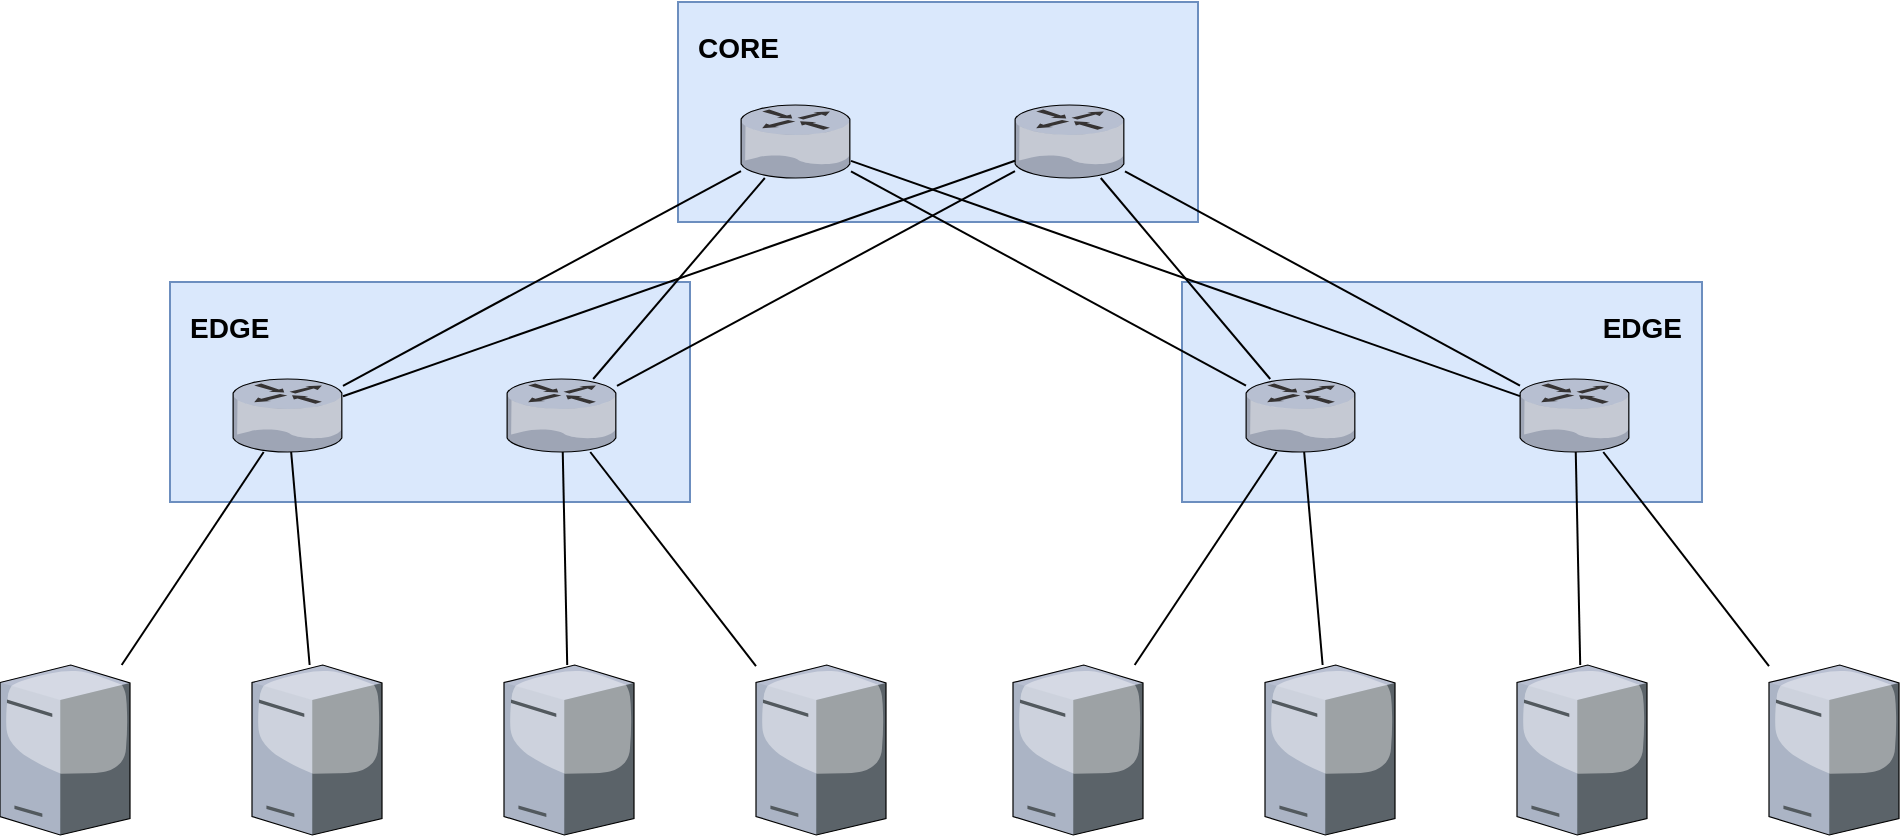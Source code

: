 <mxfile version="10.6.3" type="device"><diagram name="Page-1" id="e3a06f82-3646-2815-327d-82caf3d4e204"><mxGraphModel dx="848" dy="1604" grid="1" gridSize="10" guides="1" tooltips="1" connect="1" arrows="1" fold="1" page="1" pageScale="1.5" pageWidth="1169" pageHeight="826" background="none" math="0" shadow="0"><root><mxCell id="0" style=";html=1;"/><mxCell id="1" style=";html=1;" parent="0"/><mxCell id="6a7d8f32e03d9370-57" value="&lt;b&gt;EDGE&lt;/b&gt;" style="whiteSpace=wrap;html=1;fillColor=#dae8fc;fontSize=14;strokeColor=#6c8ebf;verticalAlign=top;align=left;spacing=10;" parent="1" vertex="1"><mxGeometry x="475" y="270" width="260" height="110" as="geometry"/></mxCell><mxCell id="rbLDdD_kBKsPuuMZkwhr-1" value="" style="verticalLabelPosition=bottom;aspect=fixed;html=1;verticalAlign=top;strokeColor=none;align=center;outlineConnect=0;shape=mxgraph.citrix.tower_server;" vertex="1" parent="1"><mxGeometry x="390" y="461.5" width="65" height="85" as="geometry"/></mxCell><mxCell id="rbLDdD_kBKsPuuMZkwhr-3" value="" style="verticalLabelPosition=bottom;aspect=fixed;html=1;verticalAlign=top;strokeColor=none;align=center;outlineConnect=0;shape=mxgraph.citrix.tower_server;" vertex="1" parent="1"><mxGeometry x="516" y="461.5" width="65" height="85" as="geometry"/></mxCell><mxCell id="rbLDdD_kBKsPuuMZkwhr-4" value="" style="verticalLabelPosition=bottom;aspect=fixed;html=1;verticalAlign=top;strokeColor=none;align=center;outlineConnect=0;shape=mxgraph.citrix.tower_server;" vertex="1" parent="1"><mxGeometry x="642" y="461.5" width="65" height="85" as="geometry"/></mxCell><mxCell id="rbLDdD_kBKsPuuMZkwhr-5" value="" style="verticalLabelPosition=bottom;aspect=fixed;html=1;verticalAlign=top;strokeColor=none;align=center;outlineConnect=0;shape=mxgraph.citrix.tower_server;" vertex="1" parent="1"><mxGeometry x="768" y="461.5" width="65" height="85" as="geometry"/></mxCell><mxCell id="rbLDdD_kBKsPuuMZkwhr-15" value="" style="verticalLabelPosition=bottom;aspect=fixed;html=1;verticalAlign=top;strokeColor=none;align=center;outlineConnect=0;shape=mxgraph.citrix.router;" vertex="1" parent="1"><mxGeometry x="506.5" y="318.5" width="55" height="36.5" as="geometry"/></mxCell><mxCell id="rbLDdD_kBKsPuuMZkwhr-16" value="" style="verticalLabelPosition=bottom;aspect=fixed;html=1;verticalAlign=top;strokeColor=none;align=center;outlineConnect=0;shape=mxgraph.citrix.router;" vertex="1" parent="1"><mxGeometry x="643.5" y="318.5" width="55" height="36.5" as="geometry"/></mxCell><mxCell id="rbLDdD_kBKsPuuMZkwhr-19" value="&lt;b&gt;CORE&lt;/b&gt;" style="whiteSpace=wrap;html=1;fillColor=#dae8fc;fontSize=14;strokeColor=#6c8ebf;verticalAlign=top;align=left;spacing=10;" vertex="1" parent="1"><mxGeometry x="729" y="130" width="260" height="110" as="geometry"/></mxCell><mxCell id="rbLDdD_kBKsPuuMZkwhr-20" value="" style="verticalLabelPosition=bottom;aspect=fixed;html=1;verticalAlign=top;strokeColor=none;align=center;outlineConnect=0;shape=mxgraph.citrix.router;" vertex="1" parent="1"><mxGeometry x="760.5" y="181.5" width="55" height="36.5" as="geometry"/></mxCell><mxCell id="rbLDdD_kBKsPuuMZkwhr-21" value="" style="verticalLabelPosition=bottom;aspect=fixed;html=1;verticalAlign=top;strokeColor=none;align=center;outlineConnect=0;shape=mxgraph.citrix.router;" vertex="1" parent="1"><mxGeometry x="897.5" y="181.5" width="55" height="36.5" as="geometry"/></mxCell><mxCell id="rbLDdD_kBKsPuuMZkwhr-24" value="&lt;div align=&quot;right&quot;&gt;&lt;b&gt;EDGE&lt;/b&gt;&lt;/div&gt;" style="whiteSpace=wrap;html=1;fillColor=#dae8fc;fontSize=14;strokeColor=#6c8ebf;verticalAlign=top;align=right;spacing=10;" vertex="1" parent="1"><mxGeometry x="981" y="270" width="260" height="110" as="geometry"/></mxCell><mxCell id="rbLDdD_kBKsPuuMZkwhr-25" value="" style="verticalLabelPosition=bottom;aspect=fixed;html=1;verticalAlign=top;strokeColor=none;align=center;outlineConnect=0;shape=mxgraph.citrix.tower_server;" vertex="1" parent="1"><mxGeometry x="896.5" y="461.5" width="65" height="85" as="geometry"/></mxCell><mxCell id="rbLDdD_kBKsPuuMZkwhr-27" value="" style="verticalLabelPosition=bottom;aspect=fixed;html=1;verticalAlign=top;strokeColor=none;align=center;outlineConnect=0;shape=mxgraph.citrix.tower_server;" vertex="1" parent="1"><mxGeometry x="1022.5" y="461.5" width="65" height="85" as="geometry"/></mxCell><mxCell id="rbLDdD_kBKsPuuMZkwhr-28" value="" style="verticalLabelPosition=bottom;aspect=fixed;html=1;verticalAlign=top;strokeColor=none;align=center;outlineConnect=0;shape=mxgraph.citrix.tower_server;" vertex="1" parent="1"><mxGeometry x="1148.5" y="461.5" width="65" height="85" as="geometry"/></mxCell><mxCell id="rbLDdD_kBKsPuuMZkwhr-29" value="" style="verticalLabelPosition=bottom;aspect=fixed;html=1;verticalAlign=top;strokeColor=none;align=center;outlineConnect=0;shape=mxgraph.citrix.tower_server;" vertex="1" parent="1"><mxGeometry x="1274.5" y="461.5" width="65" height="85" as="geometry"/></mxCell><mxCell id="rbLDdD_kBKsPuuMZkwhr-31" value="" style="verticalLabelPosition=bottom;aspect=fixed;html=1;verticalAlign=top;strokeColor=none;align=center;outlineConnect=0;shape=mxgraph.citrix.router;" vertex="1" parent="1"><mxGeometry x="1013" y="318.5" width="55" height="36.5" as="geometry"/></mxCell><mxCell id="rbLDdD_kBKsPuuMZkwhr-32" value="" style="verticalLabelPosition=bottom;aspect=fixed;html=1;verticalAlign=top;strokeColor=none;align=center;outlineConnect=0;shape=mxgraph.citrix.router;" vertex="1" parent="1"><mxGeometry x="1150" y="318.5" width="55" height="36.5" as="geometry"/></mxCell><mxCell id="rbLDdD_kBKsPuuMZkwhr-38" value="" style="endArrow=none;html=1;" edge="1" parent="1" source="rbLDdD_kBKsPuuMZkwhr-1" target="rbLDdD_kBKsPuuMZkwhr-15"><mxGeometry width="50" height="50" relative="1" as="geometry"><mxPoint x="390" y="620" as="sourcePoint"/><mxPoint x="440" y="570" as="targetPoint"/></mxGeometry></mxCell><mxCell id="rbLDdD_kBKsPuuMZkwhr-39" value="" style="endArrow=none;html=1;" edge="1" parent="1" source="rbLDdD_kBKsPuuMZkwhr-3" target="rbLDdD_kBKsPuuMZkwhr-15"><mxGeometry width="50" height="50" relative="1" as="geometry"><mxPoint x="460.833" y="471.5" as="sourcePoint"/><mxPoint x="531.833" y="365.0" as="targetPoint"/></mxGeometry></mxCell><mxCell id="rbLDdD_kBKsPuuMZkwhr-40" value="" style="endArrow=none;html=1;" edge="1" parent="1" source="rbLDdD_kBKsPuuMZkwhr-4" target="rbLDdD_kBKsPuuMZkwhr-16"><mxGeometry width="50" height="50" relative="1" as="geometry"><mxPoint x="554.815" y="471.5" as="sourcePoint"/><mxPoint x="545.582" y="365.0" as="targetPoint"/></mxGeometry></mxCell><mxCell id="rbLDdD_kBKsPuuMZkwhr-41" value="" style="endArrow=none;html=1;" edge="1" parent="1" source="rbLDdD_kBKsPuuMZkwhr-5" target="rbLDdD_kBKsPuuMZkwhr-16"><mxGeometry width="50" height="50" relative="1" as="geometry"><mxPoint x="683.611" y="471.5" as="sourcePoint"/><mxPoint x="681.382" y="365.0" as="targetPoint"/></mxGeometry></mxCell><mxCell id="rbLDdD_kBKsPuuMZkwhr-42" value="" style="endArrow=none;html=1;" edge="1" parent="1" source="rbLDdD_kBKsPuuMZkwhr-25" target="rbLDdD_kBKsPuuMZkwhr-31"><mxGeometry width="50" height="50" relative="1" as="geometry"><mxPoint x="693.611" y="481.5" as="sourcePoint"/><mxPoint x="691.382" y="375.0" as="targetPoint"/></mxGeometry></mxCell><mxCell id="rbLDdD_kBKsPuuMZkwhr-43" value="" style="endArrow=none;html=1;" edge="1" parent="1" source="rbLDdD_kBKsPuuMZkwhr-27" target="rbLDdD_kBKsPuuMZkwhr-31"><mxGeometry width="50" height="50" relative="1" as="geometry"><mxPoint x="703.611" y="491.5" as="sourcePoint"/><mxPoint x="701.382" y="385.0" as="targetPoint"/></mxGeometry></mxCell><mxCell id="rbLDdD_kBKsPuuMZkwhr-44" value="" style="endArrow=none;html=1;" edge="1" parent="1" source="rbLDdD_kBKsPuuMZkwhr-28" target="rbLDdD_kBKsPuuMZkwhr-32"><mxGeometry width="50" height="50" relative="1" as="geometry"><mxPoint x="713.611" y="501.5" as="sourcePoint"/><mxPoint x="711.382" y="395.0" as="targetPoint"/></mxGeometry></mxCell><mxCell id="rbLDdD_kBKsPuuMZkwhr-45" value="" style="endArrow=none;html=1;" edge="1" parent="1" source="rbLDdD_kBKsPuuMZkwhr-29" target="rbLDdD_kBKsPuuMZkwhr-32"><mxGeometry width="50" height="50" relative="1" as="geometry"><mxPoint x="723.611" y="511.5" as="sourcePoint"/><mxPoint x="721.382" y="405.0" as="targetPoint"/></mxGeometry></mxCell><mxCell id="rbLDdD_kBKsPuuMZkwhr-46" value="" style="endArrow=none;html=1;" edge="1" parent="1" source="rbLDdD_kBKsPuuMZkwhr-15" target="rbLDdD_kBKsPuuMZkwhr-20"><mxGeometry width="50" height="50" relative="1" as="geometry"><mxPoint x="733.611" y="521.5" as="sourcePoint"/><mxPoint x="731.382" y="415.0" as="targetPoint"/></mxGeometry></mxCell><mxCell id="rbLDdD_kBKsPuuMZkwhr-47" value="" style="endArrow=none;html=1;" edge="1" parent="1" source="rbLDdD_kBKsPuuMZkwhr-31" target="rbLDdD_kBKsPuuMZkwhr-20"><mxGeometry width="50" height="50" relative="1" as="geometry"><mxPoint x="743.611" y="531.5" as="sourcePoint"/><mxPoint x="741.382" y="425.0" as="targetPoint"/></mxGeometry></mxCell><mxCell id="rbLDdD_kBKsPuuMZkwhr-48" value="" style="endArrow=none;html=1;" edge="1" parent="1" source="rbLDdD_kBKsPuuMZkwhr-16" target="rbLDdD_kBKsPuuMZkwhr-21"><mxGeometry width="50" height="50" relative="1" as="geometry"><mxPoint x="753.611" y="541.5" as="sourcePoint"/><mxPoint x="751.382" y="435.0" as="targetPoint"/></mxGeometry></mxCell><mxCell id="rbLDdD_kBKsPuuMZkwhr-50" value="" style="endArrow=none;html=1;" edge="1" parent="1" source="rbLDdD_kBKsPuuMZkwhr-32" target="rbLDdD_kBKsPuuMZkwhr-21"><mxGeometry width="50" height="50" relative="1" as="geometry"><mxPoint x="1035.114" y="328.5" as="sourcePoint"/><mxPoint x="950.386" y="228" as="targetPoint"/></mxGeometry></mxCell><mxCell id="rbLDdD_kBKsPuuMZkwhr-51" value="" style="endArrow=none;html=1;" edge="1" parent="1" source="rbLDdD_kBKsPuuMZkwhr-15" target="rbLDdD_kBKsPuuMZkwhr-21"><mxGeometry width="50" height="50" relative="1" as="geometry"><mxPoint x="571.5" y="331.917" as="sourcePoint"/><mxPoint x="770.5" y="224.583" as="targetPoint"/></mxGeometry></mxCell><mxCell id="rbLDdD_kBKsPuuMZkwhr-52" value="" style="endArrow=none;html=1;" edge="1" parent="1" source="rbLDdD_kBKsPuuMZkwhr-16" target="rbLDdD_kBKsPuuMZkwhr-20"><mxGeometry width="50" height="50" relative="1" as="geometry"><mxPoint x="571.5" y="337.114" as="sourcePoint"/><mxPoint x="907.5" y="219.386" as="targetPoint"/></mxGeometry></mxCell><mxCell id="rbLDdD_kBKsPuuMZkwhr-53" value="" style="endArrow=none;html=1;" edge="1" parent="1" source="rbLDdD_kBKsPuuMZkwhr-31" target="rbLDdD_kBKsPuuMZkwhr-21"><mxGeometry width="50" height="50" relative="1" as="geometry"><mxPoint x="696.586" y="328.5" as="sourcePoint"/><mxPoint x="782.414" y="228.0" as="targetPoint"/></mxGeometry></mxCell><mxCell id="rbLDdD_kBKsPuuMZkwhr-55" value="" style="endArrow=none;html=1;" edge="1" parent="1" source="rbLDdD_kBKsPuuMZkwhr-32" target="rbLDdD_kBKsPuuMZkwhr-20"><mxGeometry width="50" height="50" relative="1" as="geometry"><mxPoint x="1023" y="331.829" as="sourcePoint"/><mxPoint x="825.5" y="224.671" as="targetPoint"/></mxGeometry></mxCell></root></mxGraphModel></diagram></mxfile>